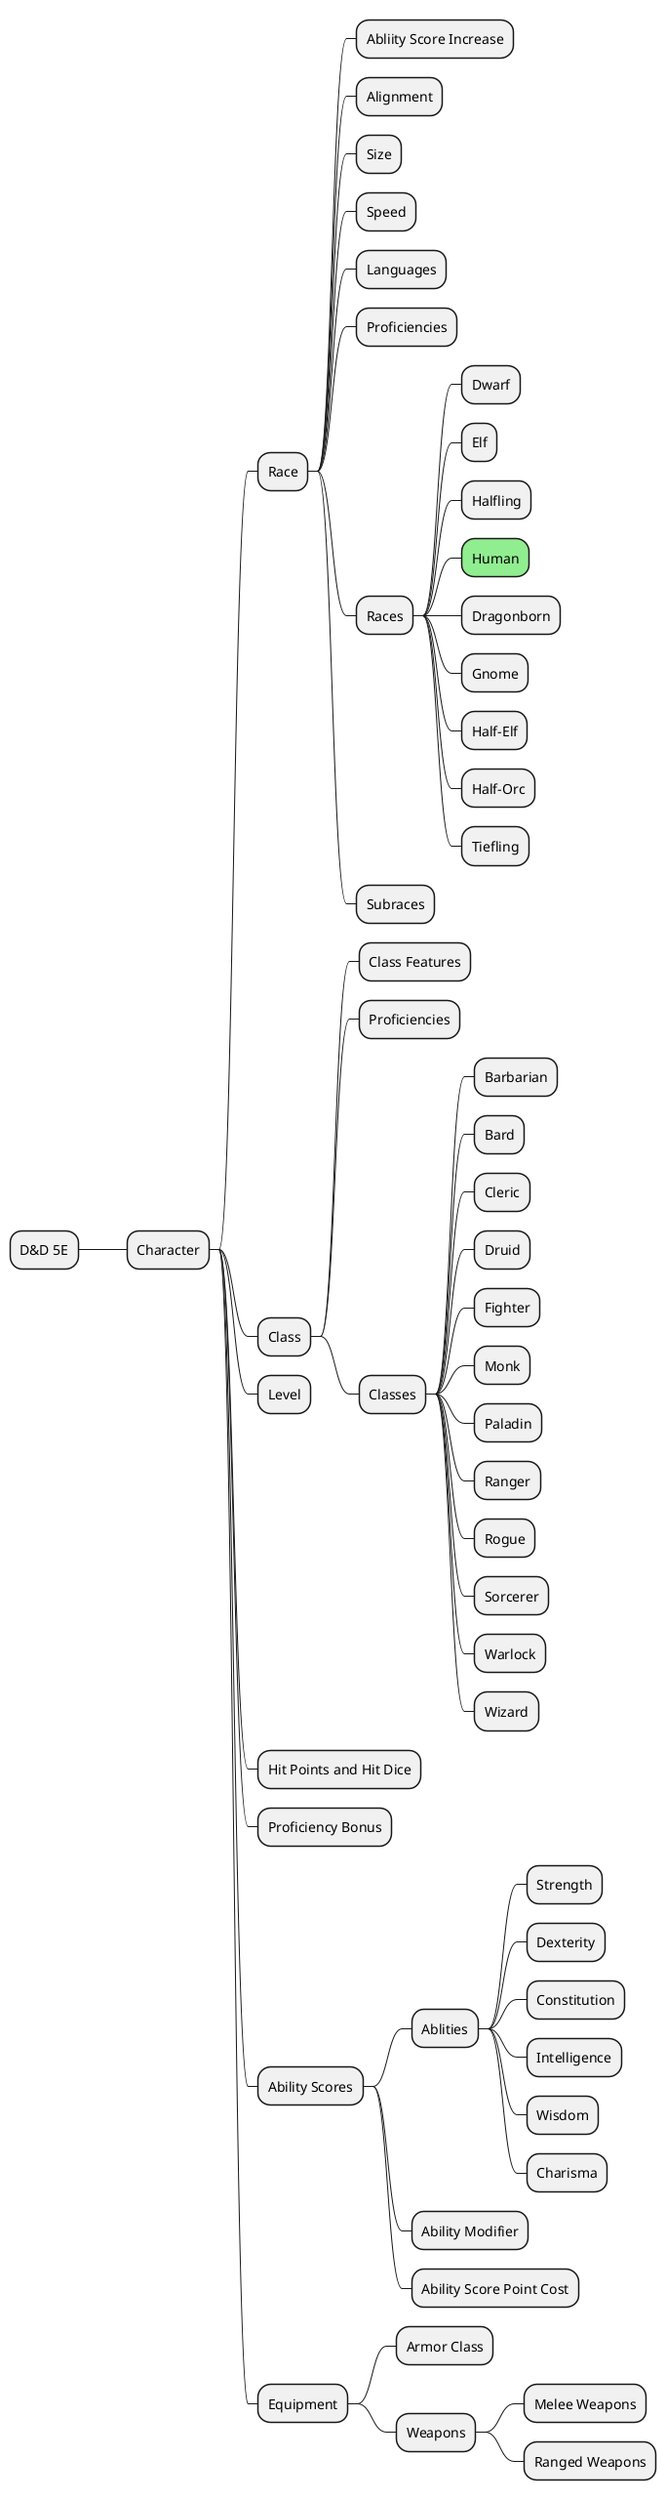 @startmindmap Map
* D&D 5E
 * Character
  * Race
   * Abliity Score Increase
   * Alignment
   * Size
   * Speed
   * Languages
   * Proficiencies
   * Races
    * Dwarf
    * Elf
    * Halfling
    *[#LightGreen] Human
    * Dragonborn
    * Gnome
    * Half-Elf
    * Half-Orc
    * Tiefling
   * Subraces
  * Class
   * Class Features
   * Proficiencies
   * Classes
    * Barbarian
    * Bard
    * Cleric
    * Druid
    * Fighter
    * Monk
    * Paladin
    * Ranger
    * Rogue
    * Sorcerer
    * Warlock
    * Wizard
  * Level
  * Hit Points and Hit Dice
  * Proficiency Bonus
  * Ability Scores
   * Ablities
    * Strength
    * Dexterity
    * Constitution
    * Intelligence
    * Wisdom
    * Charisma
   * Ability Modifier
   * Ability Score Point Cost
  * Equipment
   * Armor Class
   * Weapons
    * Melee Weapons
    * Ranged Weapons


@end